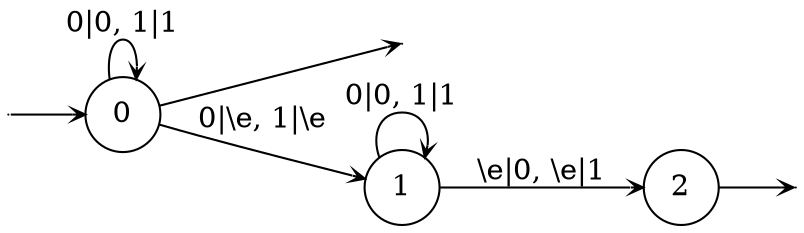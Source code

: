 digraph
{
  vcsn_context = "[01]? × [01]? → 𝔹"
  rankdir = LR
  edge [arrowhead = vee, arrowsize = .6]
  {
    node [shape = point, width = 0]
    I0
    F0
    F2
  }
  {
    node [shape = circle, style = rounded, width = 0.5]
    0
    1
    2
  }
  I0 -> 0
  0 -> F0
  0 -> 0 [label = "0|0, 1|1"]
  0 -> 1 [label = "0|\\e, 1|\\e"]
  1 -> 1 [label = "0|0, 1|1"]
  1 -> 2 [label = "\\e|0, \\e|1"]
  2 -> F2
}
